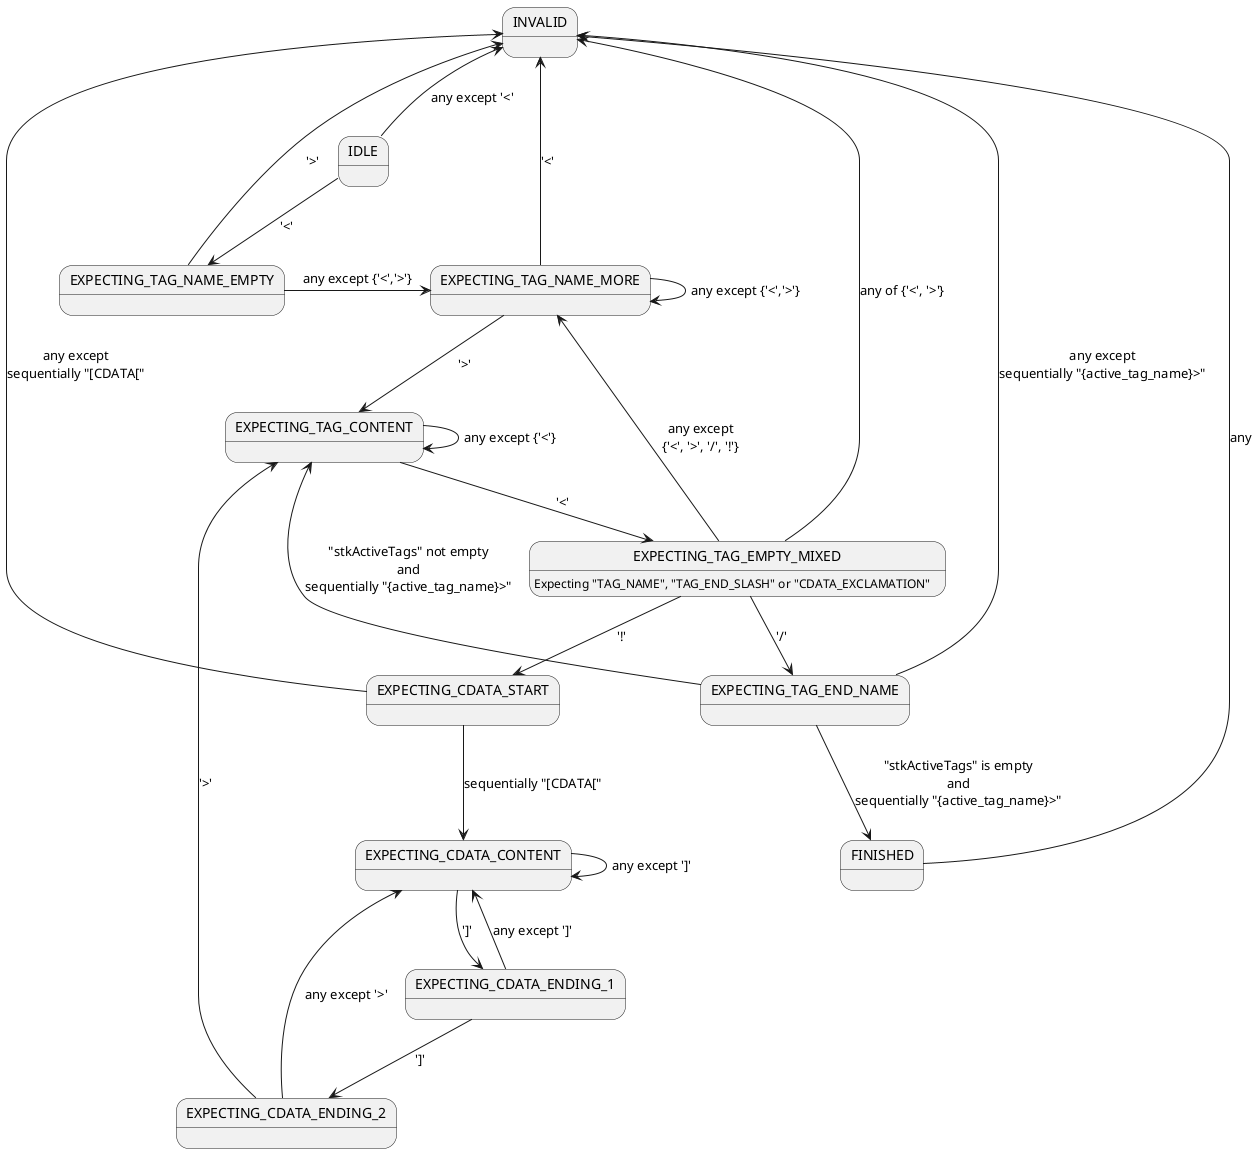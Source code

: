 @startuml

state "IDLE" as IDLE 
EXPECTING_TAG_EMPTY_MIXED: Expecting "TAG_NAME", "TAG_END_SLASH" or "CDATA_EXCLAMATION"

IDLE -down-> EXPECTING_TAG_NAME_EMPTY: '<'
EXPECTING_TAG_NAME_EMPTY -right-> EXPECTING_TAG_NAME_MORE: any except {'<','>'}
EXPECTING_TAG_NAME_MORE --> EXPECTING_TAG_NAME_MORE: any except {'<','>'}
EXPECTING_TAG_NAME_MORE -down-> EXPECTING_TAG_CONTENT: '>'

EXPECTING_TAG_CONTENT --> EXPECTING_TAG_CONTENT: any except {'<'}  
EXPECTING_TAG_CONTENT --> EXPECTING_TAG_EMPTY_MIXED: '<'  
EXPECTING_TAG_EMPTY_MIXED -right-> EXPECTING_TAG_NAME_MORE: any except\n{'<', '>', '/', '!'}  
EXPECTING_TAG_EMPTY_MIXED --> EXPECTING_CDATA_START: '!'  
EXPECTING_CDATA_START --> INVALID: any except\nsequentially "[CDATA[" 
EXPECTING_CDATA_START --> EXPECTING_CDATA_CONTENT: sequentially "[CDATA[" 
EXPECTING_CDATA_CONTENT --> EXPECTING_CDATA_CONTENT: any except ']' 
EXPECTING_CDATA_CONTENT --> EXPECTING_CDATA_ENDING_1: ']' 
EXPECTING_CDATA_ENDING_1 --> EXPECTING_CDATA_CONTENT: any except ']'  
EXPECTING_CDATA_ENDING_1 --> EXPECTING_CDATA_ENDING_2: ']' 
EXPECTING_CDATA_ENDING_2 --> EXPECTING_CDATA_CONTENT: any except '>' 
EXPECTING_CDATA_ENDING_2 --> EXPECTING_TAG_CONTENT: '>' 

EXPECTING_TAG_EMPTY_MIXED -down-> EXPECTING_TAG_END_NAME: '/'  

IDLE -up-> INVALID: any except '<'
EXPECTING_TAG_END_NAME -left-> INVALID: any except\nsequentially "{active_tag_name}>"  
EXPECTING_TAG_NAME_MORE -left-> INVALID: '<'
EXPECTING_TAG_EMPTY_MIXED --> INVALID: any of {'<', '>'}  
EXPECTING_TAG_NAME_EMPTY -down-> INVALID: '>'  

EXPECTING_TAG_END_NAME --> FINISHED: "stkActiveTags" is empty\nand\nsequentially "{active_tag_name}>"  
EXPECTING_TAG_END_NAME --> EXPECTING_TAG_CONTENT: "stkActiveTags" not empty\nand\nsequentially "{active_tag_name}>"  
FINISHED --> INVALID: any 


@enduml
